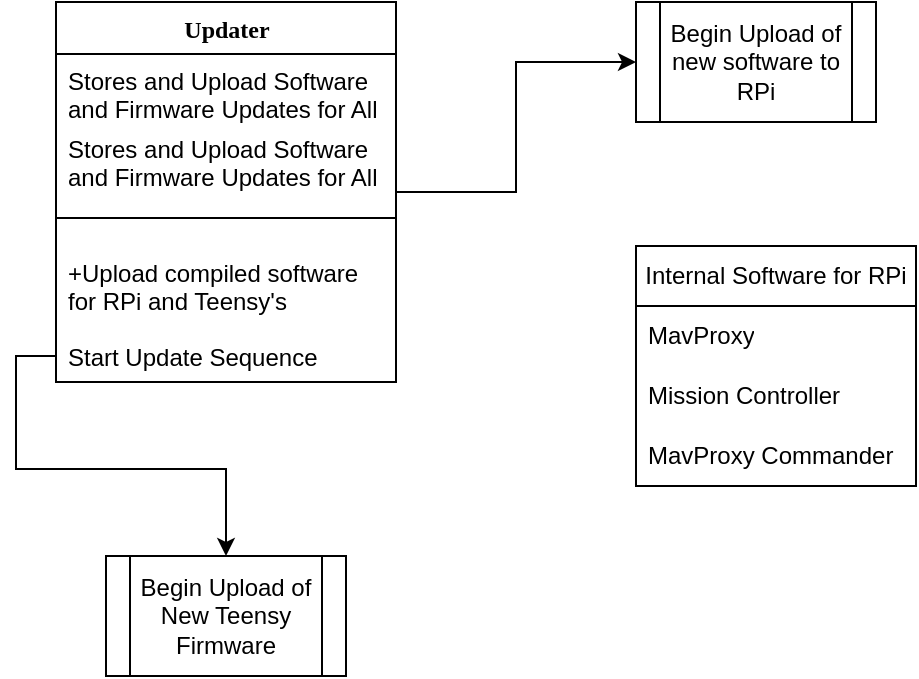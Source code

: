 <mxfile version="24.5.3" type="github">
  <diagram name="Page-1" id="9f46799a-70d6-7492-0946-bef42562c5a5">
    <mxGraphModel dx="2795" dy="1563" grid="1" gridSize="10" guides="1" tooltips="1" connect="1" arrows="1" fold="1" page="1" pageScale="1" pageWidth="1100" pageHeight="850" background="none" math="0" shadow="0">
      <root>
        <mxCell id="0" />
        <mxCell id="1" parent="0" />
        <mxCell id="aO4e5Z6ATW2f392X6MZ--5" style="edgeStyle=orthogonalEdgeStyle;rounded=0;orthogonalLoop=1;jettySize=auto;html=1;" edge="1" parent="1" source="78961159f06e98e8-17" target="aO4e5Z6ATW2f392X6MZ--3">
          <mxGeometry relative="1" as="geometry" />
        </mxCell>
        <mxCell id="78961159f06e98e8-17" value="Updater" style="swimlane;html=1;fontStyle=1;align=center;verticalAlign=top;childLayout=stackLayout;horizontal=1;startSize=26;horizontalStack=0;resizeParent=1;resizeLast=0;collapsible=1;marginBottom=0;swimlaneFillColor=#ffffff;rounded=0;shadow=0;comic=0;labelBackgroundColor=none;strokeWidth=1;fillColor=none;fontFamily=Verdana;fontSize=12" parent="1" vertex="1">
          <mxGeometry x="90" y="83" width="170" height="190" as="geometry" />
        </mxCell>
        <mxCell id="78961159f06e98e8-21" value="Stores and Upload Software and Firmware Updates for All Systems" style="text;html=1;strokeColor=none;fillColor=none;align=left;verticalAlign=top;spacingLeft=4;spacingRight=4;whiteSpace=wrap;overflow=hidden;rotatable=0;points=[[0,0.5],[1,0.5]];portConstraint=eastwest;" parent="78961159f06e98e8-17" vertex="1">
          <mxGeometry y="26" width="170" height="34" as="geometry" />
        </mxCell>
        <mxCell id="aO4e5Z6ATW2f392X6MZ--4" value="Stores and Upload Software and Firmware Updates for All Systems" style="text;html=1;strokeColor=none;fillColor=none;align=left;verticalAlign=top;spacingLeft=4;spacingRight=4;whiteSpace=wrap;overflow=hidden;rotatable=0;points=[[0,0.5],[1,0.5]];portConstraint=eastwest;" vertex="1" parent="78961159f06e98e8-17">
          <mxGeometry y="60" width="170" height="34" as="geometry" />
        </mxCell>
        <mxCell id="78961159f06e98e8-19" value="" style="line;html=1;strokeWidth=1;fillColor=none;align=left;verticalAlign=middle;spacingTop=-1;spacingLeft=3;spacingRight=3;rotatable=0;labelPosition=right;points=[];portConstraint=eastwest;" parent="78961159f06e98e8-17" vertex="1">
          <mxGeometry y="94" width="170" height="28" as="geometry" />
        </mxCell>
        <mxCell id="78961159f06e98e8-20" value="+Upload compiled software for RPi and Teensy&#39;s" style="text;html=1;strokeColor=none;fillColor=none;align=left;verticalAlign=top;spacingLeft=4;spacingRight=4;whiteSpace=wrap;overflow=hidden;rotatable=0;points=[[0,0.5],[1,0.5]];portConstraint=eastwest;" parent="78961159f06e98e8-17" vertex="1">
          <mxGeometry y="122" width="170" height="42" as="geometry" />
        </mxCell>
        <mxCell id="78961159f06e98e8-27" value="Start Update Sequence" style="text;html=1;strokeColor=none;fillColor=none;align=left;verticalAlign=top;spacingLeft=4;spacingRight=4;whiteSpace=wrap;overflow=hidden;rotatable=0;points=[[0,0.5],[1,0.5]];portConstraint=eastwest;" parent="78961159f06e98e8-17" vertex="1">
          <mxGeometry y="164" width="170" height="26" as="geometry" />
        </mxCell>
        <mxCell id="aO4e5Z6ATW2f392X6MZ--3" value="Begin Upload of new software to RPi" style="shape=process;whiteSpace=wrap;html=1;backgroundOutline=1;" vertex="1" parent="1">
          <mxGeometry x="380" y="83" width="120" height="60" as="geometry" />
        </mxCell>
        <mxCell id="aO4e5Z6ATW2f392X6MZ--6" value="Begin Upload of New Teensy Firmware" style="shape=process;whiteSpace=wrap;html=1;backgroundOutline=1;" vertex="1" parent="1">
          <mxGeometry x="115" y="360" width="120" height="60" as="geometry" />
        </mxCell>
        <mxCell id="aO4e5Z6ATW2f392X6MZ--7" style="edgeStyle=orthogonalEdgeStyle;rounded=0;orthogonalLoop=1;jettySize=auto;html=1;" edge="1" parent="1" source="78961159f06e98e8-27" target="aO4e5Z6ATW2f392X6MZ--6">
          <mxGeometry relative="1" as="geometry" />
        </mxCell>
        <mxCell id="aO4e5Z6ATW2f392X6MZ--13" value="Internal Software for RPi" style="swimlane;fontStyle=0;childLayout=stackLayout;horizontal=1;startSize=30;horizontalStack=0;resizeParent=1;resizeParentMax=0;resizeLast=0;collapsible=1;marginBottom=0;whiteSpace=wrap;html=1;" vertex="1" parent="1">
          <mxGeometry x="380" y="205" width="140" height="120" as="geometry" />
        </mxCell>
        <mxCell id="aO4e5Z6ATW2f392X6MZ--14" value="MavProxy" style="text;strokeColor=none;fillColor=none;align=left;verticalAlign=middle;spacingLeft=4;spacingRight=4;overflow=hidden;points=[[0,0.5],[1,0.5]];portConstraint=eastwest;rotatable=0;whiteSpace=wrap;html=1;" vertex="1" parent="aO4e5Z6ATW2f392X6MZ--13">
          <mxGeometry y="30" width="140" height="30" as="geometry" />
        </mxCell>
        <mxCell id="aO4e5Z6ATW2f392X6MZ--15" value="Mission Controller" style="text;strokeColor=none;fillColor=none;align=left;verticalAlign=middle;spacingLeft=4;spacingRight=4;overflow=hidden;points=[[0,0.5],[1,0.5]];portConstraint=eastwest;rotatable=0;whiteSpace=wrap;html=1;" vertex="1" parent="aO4e5Z6ATW2f392X6MZ--13">
          <mxGeometry y="60" width="140" height="30" as="geometry" />
        </mxCell>
        <mxCell id="aO4e5Z6ATW2f392X6MZ--16" value="MavProxy Commander" style="text;strokeColor=none;fillColor=none;align=left;verticalAlign=middle;spacingLeft=4;spacingRight=4;overflow=hidden;points=[[0,0.5],[1,0.5]];portConstraint=eastwest;rotatable=0;whiteSpace=wrap;html=1;" vertex="1" parent="aO4e5Z6ATW2f392X6MZ--13">
          <mxGeometry y="90" width="140" height="30" as="geometry" />
        </mxCell>
      </root>
    </mxGraphModel>
  </diagram>
</mxfile>
